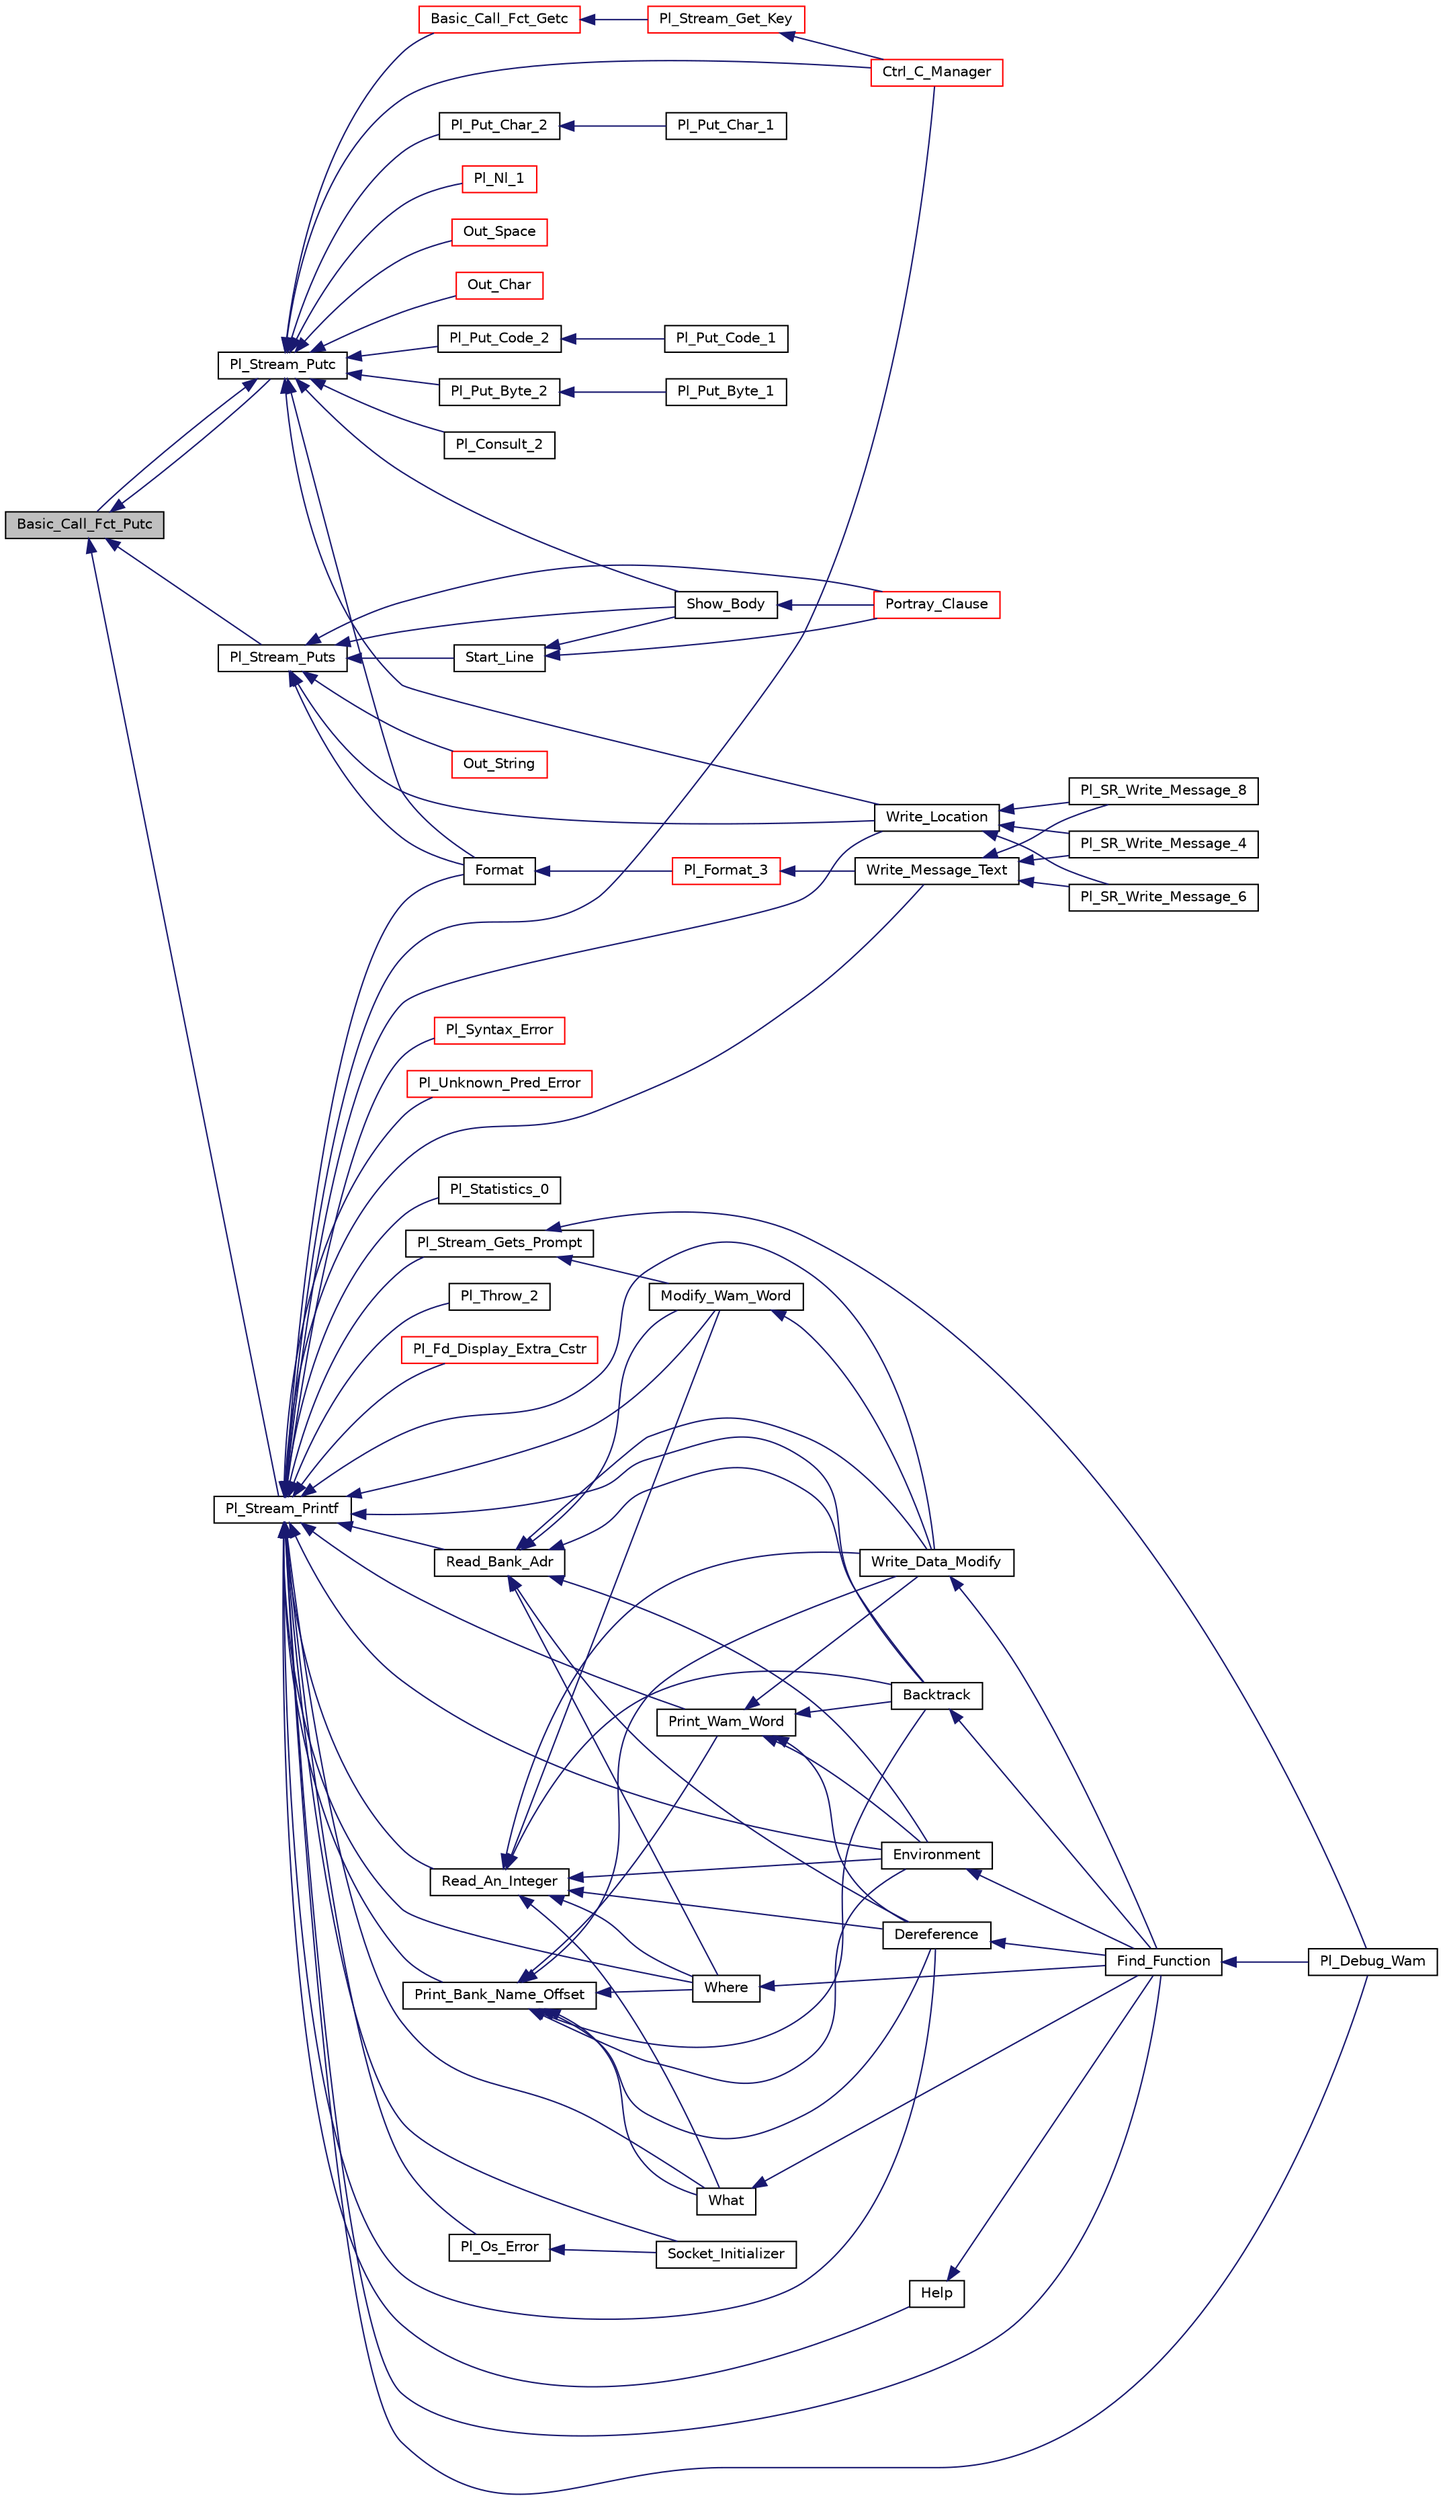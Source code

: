 digraph "Basic_Call_Fct_Putc"
{
  edge [fontname="Helvetica",fontsize="10",labelfontname="Helvetica",labelfontsize="10"];
  node [fontname="Helvetica",fontsize="10",shape=record];
  rankdir="LR";
  Node1 [label="Basic_Call_Fct_Putc",height=0.2,width=0.4,color="black", fillcolor="grey75", style="filled", fontcolor="black"];
  Node1 -> Node2 [dir="back",color="midnightblue",fontsize="10",style="solid",fontname="Helvetica"];
  Node2 [label="Pl_Stream_Putc",height=0.2,width=0.4,color="black", fillcolor="white", style="filled",URL="$stream__supp_8h.html#aaa89ed2e422788cf2648a9228868c1b6"];
  Node2 -> Node3 [dir="back",color="midnightblue",fontsize="10",style="solid",fontname="Helvetica"];
  Node3 [label="Pl_Put_Char_2",height=0.2,width=0.4,color="black", fillcolor="white", style="filled",URL="$char__io__c_8c.html#ad051b45cb87873826494cc35e1f1756f"];
  Node3 -> Node4 [dir="back",color="midnightblue",fontsize="10",style="solid",fontname="Helvetica"];
  Node4 [label="Pl_Put_Char_1",height=0.2,width=0.4,color="black", fillcolor="white", style="filled",URL="$char__io__c_8c.html#a55406b01d7f14bb4203b4207ab0dadd5"];
  Node2 -> Node5 [dir="back",color="midnightblue",fontsize="10",style="solid",fontname="Helvetica"];
  Node5 [label="Pl_Put_Code_2",height=0.2,width=0.4,color="black", fillcolor="white", style="filled",URL="$char__io__c_8c.html#a5b261a1b3c26174644f24a3a2d3eb0d3"];
  Node5 -> Node6 [dir="back",color="midnightblue",fontsize="10",style="solid",fontname="Helvetica"];
  Node6 [label="Pl_Put_Code_1",height=0.2,width=0.4,color="black", fillcolor="white", style="filled",URL="$char__io__c_8c.html#a350d0f03ab1557facda2cf67721ebd5f"];
  Node2 -> Node7 [dir="back",color="midnightblue",fontsize="10",style="solid",fontname="Helvetica"];
  Node7 [label="Pl_Put_Byte_2",height=0.2,width=0.4,color="black", fillcolor="white", style="filled",URL="$char__io__c_8c.html#a2a34e5a6c5fdfc2b59de8501dbc712a2"];
  Node7 -> Node8 [dir="back",color="midnightblue",fontsize="10",style="solid",fontname="Helvetica"];
  Node8 [label="Pl_Put_Byte_1",height=0.2,width=0.4,color="black", fillcolor="white", style="filled",URL="$char__io__c_8c.html#a32c9f0e0953020371fd4a68a02d47431"];
  Node2 -> Node9 [dir="back",color="midnightblue",fontsize="10",style="solid",fontname="Helvetica"];
  Node9 [label="Pl_Consult_2",height=0.2,width=0.4,color="black", fillcolor="white", style="filled",URL="$consult__c_8c.html#a1aeea9f76cdfe478ce18d2262b45f36a"];
  Node2 -> Node10 [dir="back",color="midnightblue",fontsize="10",style="solid",fontname="Helvetica"];
  Node10 [label="Format",height=0.2,width=0.4,color="black", fillcolor="white", style="filled",URL="$format__c_8c.html#aa12dcc50db0f65e767ec82fac2354c1f"];
  Node10 -> Node11 [dir="back",color="midnightblue",fontsize="10",style="solid",fontname="Helvetica"];
  Node11 [label="Pl_Format_3",height=0.2,width=0.4,color="red", fillcolor="white", style="filled",URL="$src__rdr__c_8c.html#a20338d45bcffed5bd8c0b0e854e2df77"];
  Node11 -> Node12 [dir="back",color="midnightblue",fontsize="10",style="solid",fontname="Helvetica"];
  Node12 [label="Write_Message_Text",height=0.2,width=0.4,color="black", fillcolor="white", style="filled",URL="$src__rdr__c_8c.html#a03baa9e62627717422b92fc0bbdd0d60"];
  Node12 -> Node13 [dir="back",color="midnightblue",fontsize="10",style="solid",fontname="Helvetica"];
  Node13 [label="Pl_SR_Write_Message_4",height=0.2,width=0.4,color="black", fillcolor="white", style="filled",URL="$src__rdr__c_8c.html#ac19d7c92d943e88aa23241f71b098719"];
  Node12 -> Node14 [dir="back",color="midnightblue",fontsize="10",style="solid",fontname="Helvetica"];
  Node14 [label="Pl_SR_Write_Message_6",height=0.2,width=0.4,color="black", fillcolor="white", style="filled",URL="$src__rdr__c_8c.html#af2a12d4b1ba2b0c5a576426cfe64cd18"];
  Node12 -> Node15 [dir="back",color="midnightblue",fontsize="10",style="solid",fontname="Helvetica"];
  Node15 [label="Pl_SR_Write_Message_8",height=0.2,width=0.4,color="black", fillcolor="white", style="filled",URL="$src__rdr__c_8c.html#a031ea66c3dc7f9b2784bc9efa2887430"];
  Node2 -> Node16 [dir="back",color="midnightblue",fontsize="10",style="solid",fontname="Helvetica"];
  Node16 [label="Show_Body",height=0.2,width=0.4,color="black", fillcolor="white", style="filled",URL="$pretty__c_8c.html#a5d1df2f621a924879ec37ee702663c46"];
  Node16 -> Node17 [dir="back",color="midnightblue",fontsize="10",style="solid",fontname="Helvetica"];
  Node17 [label="Portray_Clause",height=0.2,width=0.4,color="red", fillcolor="white", style="filled",URL="$pretty__c_8c.html#ad758febdc98ec1a347b52cb65f32d611"];
  Node2 -> Node18 [dir="back",color="midnightblue",fontsize="10",style="solid",fontname="Helvetica"];
  Node18 [label="Write_Location",height=0.2,width=0.4,color="black", fillcolor="white", style="filled",URL="$src__rdr__c_8c.html#a76060b6196147cfc17466a47143c28c8"];
  Node18 -> Node13 [dir="back",color="midnightblue",fontsize="10",style="solid",fontname="Helvetica"];
  Node18 -> Node14 [dir="back",color="midnightblue",fontsize="10",style="solid",fontname="Helvetica"];
  Node18 -> Node15 [dir="back",color="midnightblue",fontsize="10",style="solid",fontname="Helvetica"];
  Node2 -> Node19 [dir="back",color="midnightblue",fontsize="10",style="solid",fontname="Helvetica"];
  Node19 [label="Basic_Call_Fct_Getc",height=0.2,width=0.4,color="red", fillcolor="white", style="filled",URL="$stream__supp_8c.html#a60433157a606a8a781ead4648af6cc87"];
  Node19 -> Node20 [dir="back",color="midnightblue",fontsize="10",style="solid",fontname="Helvetica"];
  Node20 [label="Pl_Stream_Get_Key",height=0.2,width=0.4,color="red", fillcolor="white", style="filled",URL="$stream__supp_8h.html#a26cd9e00963fb491e6fa10c28d707bb0"];
  Node20 -> Node21 [dir="back",color="midnightblue",fontsize="10",style="solid",fontname="Helvetica"];
  Node21 [label="Ctrl_C_Manager",height=0.2,width=0.4,color="red", fillcolor="white", style="filled",URL="$top__level__c_8c.html#ac5412344b34dcaf81d8e802130005f66"];
  Node2 -> Node1 [dir="back",color="midnightblue",fontsize="10",style="solid",fontname="Helvetica"];
  Node2 -> Node21 [dir="back",color="midnightblue",fontsize="10",style="solid",fontname="Helvetica"];
  Node2 -> Node22 [dir="back",color="midnightblue",fontsize="10",style="solid",fontname="Helvetica"];
  Node22 [label="Pl_Nl_1",height=0.2,width=0.4,color="red", fillcolor="white", style="filled",URL="$write__c_8c.html#ad090c4a2132595a8e3c2152ae8187792"];
  Node2 -> Node23 [dir="back",color="midnightblue",fontsize="10",style="solid",fontname="Helvetica"];
  Node23 [label="Out_Space",height=0.2,width=0.4,color="red", fillcolor="white", style="filled",URL="$write__supp_8c.html#a1b8fd4efcb94323a3da3336c022a49d3"];
  Node2 -> Node24 [dir="back",color="midnightblue",fontsize="10",style="solid",fontname="Helvetica"];
  Node24 [label="Out_Char",height=0.2,width=0.4,color="red", fillcolor="white", style="filled",URL="$write__supp_8c.html#a0716e3969018be737068cbe8bb31c568"];
  Node1 -> Node25 [dir="back",color="midnightblue",fontsize="10",style="solid",fontname="Helvetica"];
  Node25 [label="Pl_Stream_Puts",height=0.2,width=0.4,color="black", fillcolor="white", style="filled",URL="$stream__supp_8h.html#a31eee9920a69a51c28e0eac5eb3adedb"];
  Node25 -> Node10 [dir="back",color="midnightblue",fontsize="10",style="solid",fontname="Helvetica"];
  Node25 -> Node17 [dir="back",color="midnightblue",fontsize="10",style="solid",fontname="Helvetica"];
  Node25 -> Node16 [dir="back",color="midnightblue",fontsize="10",style="solid",fontname="Helvetica"];
  Node25 -> Node26 [dir="back",color="midnightblue",fontsize="10",style="solid",fontname="Helvetica"];
  Node26 [label="Start_Line",height=0.2,width=0.4,color="black", fillcolor="white", style="filled",URL="$pretty__c_8c.html#a09c808d9e12c7879475ce99fefed984e"];
  Node26 -> Node17 [dir="back",color="midnightblue",fontsize="10",style="solid",fontname="Helvetica"];
  Node26 -> Node16 [dir="back",color="midnightblue",fontsize="10",style="solid",fontname="Helvetica"];
  Node25 -> Node18 [dir="back",color="midnightblue",fontsize="10",style="solid",fontname="Helvetica"];
  Node25 -> Node27 [dir="back",color="midnightblue",fontsize="10",style="solid",fontname="Helvetica"];
  Node27 [label="Out_String",height=0.2,width=0.4,color="red", fillcolor="white", style="filled",URL="$write__supp_8c.html#acc0f38c1b4b543509fa3dc2161a754d5"];
  Node1 -> Node28 [dir="back",color="midnightblue",fontsize="10",style="solid",fontname="Helvetica"];
  Node28 [label="Pl_Stream_Printf",height=0.2,width=0.4,color="black", fillcolor="white", style="filled",URL="$stream__supp_8h.html#aa0a1fdfbaae9e476151527d87510c0eb"];
  Node28 -> Node29 [dir="back",color="midnightblue",fontsize="10",style="solid",fontname="Helvetica"];
  Node29 [label="Pl_Debug_Wam",height=0.2,width=0.4,color="black", fillcolor="white", style="filled",URL="$debugger__c_8c.html#a11e816a7993314a8e53789bac9a67f53"];
  Node28 -> Node30 [dir="back",color="midnightblue",fontsize="10",style="solid",fontname="Helvetica"];
  Node30 [label="Find_Function",height=0.2,width=0.4,color="black", fillcolor="white", style="filled",URL="$debugger__c_8c.html#ae03520aa896def6dd036699b888bd0ef"];
  Node30 -> Node29 [dir="back",color="midnightblue",fontsize="10",style="solid",fontname="Helvetica"];
  Node28 -> Node31 [dir="back",color="midnightblue",fontsize="10",style="solid",fontname="Helvetica"];
  Node31 [label="Write_Data_Modify",height=0.2,width=0.4,color="black", fillcolor="white", style="filled",URL="$debugger__c_8c.html#acf94b4468a0d9f4b6e103f388bb3cb63"];
  Node31 -> Node30 [dir="back",color="midnightblue",fontsize="10",style="solid",fontname="Helvetica"];
  Node28 -> Node32 [dir="back",color="midnightblue",fontsize="10",style="solid",fontname="Helvetica"];
  Node32 [label="What",height=0.2,width=0.4,color="black", fillcolor="white", style="filled",URL="$debugger__c_8c.html#ae3548d2718c3c51e01cbf3aa9752ce17"];
  Node32 -> Node30 [dir="back",color="midnightblue",fontsize="10",style="solid",fontname="Helvetica"];
  Node28 -> Node33 [dir="back",color="midnightblue",fontsize="10",style="solid",fontname="Helvetica"];
  Node33 [label="Where",height=0.2,width=0.4,color="black", fillcolor="white", style="filled",URL="$debugger__c_8c.html#ad5667d4182005ee143f6b45c617d722a"];
  Node33 -> Node30 [dir="back",color="midnightblue",fontsize="10",style="solid",fontname="Helvetica"];
  Node28 -> Node34 [dir="back",color="midnightblue",fontsize="10",style="solid",fontname="Helvetica"];
  Node34 [label="Dereference",height=0.2,width=0.4,color="black", fillcolor="white", style="filled",URL="$debugger__c_8c.html#a0e3db3f801a6d2dc7012c12e660377d8"];
  Node34 -> Node30 [dir="back",color="midnightblue",fontsize="10",style="solid",fontname="Helvetica"];
  Node28 -> Node35 [dir="back",color="midnightblue",fontsize="10",style="solid",fontname="Helvetica"];
  Node35 [label="Environment",height=0.2,width=0.4,color="black", fillcolor="white", style="filled",URL="$debugger__c_8c.html#a38ce602bd1d5e416f1c2df80fa5de3c3"];
  Node35 -> Node30 [dir="back",color="midnightblue",fontsize="10",style="solid",fontname="Helvetica"];
  Node28 -> Node36 [dir="back",color="midnightblue",fontsize="10",style="solid",fontname="Helvetica"];
  Node36 [label="Backtrack",height=0.2,width=0.4,color="black", fillcolor="white", style="filled",URL="$debugger__c_8c.html#af0c1c2a7e6feb8d41802e2e984dec8e3"];
  Node36 -> Node30 [dir="back",color="midnightblue",fontsize="10",style="solid",fontname="Helvetica"];
  Node28 -> Node37 [dir="back",color="midnightblue",fontsize="10",style="solid",fontname="Helvetica"];
  Node37 [label="Read_Bank_Adr",height=0.2,width=0.4,color="black", fillcolor="white", style="filled",URL="$debugger__c_8c.html#a73b8aac43e8bebe6dfd7f483bf81e055"];
  Node37 -> Node31 [dir="back",color="midnightblue",fontsize="10",style="solid",fontname="Helvetica"];
  Node37 -> Node33 [dir="back",color="midnightblue",fontsize="10",style="solid",fontname="Helvetica"];
  Node37 -> Node34 [dir="back",color="midnightblue",fontsize="10",style="solid",fontname="Helvetica"];
  Node37 -> Node35 [dir="back",color="midnightblue",fontsize="10",style="solid",fontname="Helvetica"];
  Node37 -> Node36 [dir="back",color="midnightblue",fontsize="10",style="solid",fontname="Helvetica"];
  Node37 -> Node38 [dir="back",color="midnightblue",fontsize="10",style="solid",fontname="Helvetica"];
  Node38 [label="Modify_Wam_Word",height=0.2,width=0.4,color="black", fillcolor="white", style="filled",URL="$debugger__c_8c.html#a038a5ba206b2861a848c62b9ec060b65"];
  Node38 -> Node31 [dir="back",color="midnightblue",fontsize="10",style="solid",fontname="Helvetica"];
  Node28 -> Node39 [dir="back",color="midnightblue",fontsize="10",style="solid",fontname="Helvetica"];
  Node39 [label="Read_An_Integer",height=0.2,width=0.4,color="black", fillcolor="white", style="filled",URL="$debugger__c_8c.html#af6a34b4f9c134fff2902d5ce2bf2e325"];
  Node39 -> Node31 [dir="back",color="midnightblue",fontsize="10",style="solid",fontname="Helvetica"];
  Node39 -> Node32 [dir="back",color="midnightblue",fontsize="10",style="solid",fontname="Helvetica"];
  Node39 -> Node33 [dir="back",color="midnightblue",fontsize="10",style="solid",fontname="Helvetica"];
  Node39 -> Node34 [dir="back",color="midnightblue",fontsize="10",style="solid",fontname="Helvetica"];
  Node39 -> Node35 [dir="back",color="midnightblue",fontsize="10",style="solid",fontname="Helvetica"];
  Node39 -> Node36 [dir="back",color="midnightblue",fontsize="10",style="solid",fontname="Helvetica"];
  Node39 -> Node38 [dir="back",color="midnightblue",fontsize="10",style="solid",fontname="Helvetica"];
  Node28 -> Node40 [dir="back",color="midnightblue",fontsize="10",style="solid",fontname="Helvetica"];
  Node40 [label="Print_Bank_Name_Offset",height=0.2,width=0.4,color="black", fillcolor="white", style="filled",URL="$debugger__c_8c.html#a33f88afc672c2184ae3c81f7eefd8687"];
  Node40 -> Node31 [dir="back",color="midnightblue",fontsize="10",style="solid",fontname="Helvetica"];
  Node40 -> Node32 [dir="back",color="midnightblue",fontsize="10",style="solid",fontname="Helvetica"];
  Node40 -> Node33 [dir="back",color="midnightblue",fontsize="10",style="solid",fontname="Helvetica"];
  Node40 -> Node34 [dir="back",color="midnightblue",fontsize="10",style="solid",fontname="Helvetica"];
  Node40 -> Node35 [dir="back",color="midnightblue",fontsize="10",style="solid",fontname="Helvetica"];
  Node40 -> Node36 [dir="back",color="midnightblue",fontsize="10",style="solid",fontname="Helvetica"];
  Node40 -> Node41 [dir="back",color="midnightblue",fontsize="10",style="solid",fontname="Helvetica"];
  Node41 [label="Print_Wam_Word",height=0.2,width=0.4,color="black", fillcolor="white", style="filled",URL="$debugger__c_8c.html#ab01796d096d95adb12edbb39ed14b231"];
  Node41 -> Node31 [dir="back",color="midnightblue",fontsize="10",style="solid",fontname="Helvetica"];
  Node41 -> Node34 [dir="back",color="midnightblue",fontsize="10",style="solid",fontname="Helvetica"];
  Node41 -> Node35 [dir="back",color="midnightblue",fontsize="10",style="solid",fontname="Helvetica"];
  Node41 -> Node36 [dir="back",color="midnightblue",fontsize="10",style="solid",fontname="Helvetica"];
  Node28 -> Node41 [dir="back",color="midnightblue",fontsize="10",style="solid",fontname="Helvetica"];
  Node28 -> Node38 [dir="back",color="midnightblue",fontsize="10",style="solid",fontname="Helvetica"];
  Node28 -> Node42 [dir="back",color="midnightblue",fontsize="10",style="solid",fontname="Helvetica"];
  Node42 [label="Help",height=0.2,width=0.4,color="black", fillcolor="white", style="filled",URL="$debugger__c_8c.html#acf3acb722d514173e8d911e0aaf91fab"];
  Node42 -> Node30 [dir="back",color="midnightblue",fontsize="10",style="solid",fontname="Helvetica"];
  Node28 -> Node43 [dir="back",color="midnightblue",fontsize="10",style="solid",fontname="Helvetica"];
  Node43 [label="Pl_Syntax_Error",height=0.2,width=0.4,color="red", fillcolor="white", style="filled",URL="$error__supp_8h.html#a8bf7bb96d18b2385eb5e549a7fc25ccb"];
  Node28 -> Node44 [dir="back",color="midnightblue",fontsize="10",style="solid",fontname="Helvetica"];
  Node44 [label="Pl_Unknown_Pred_Error",height=0.2,width=0.4,color="red", fillcolor="white", style="filled",URL="$error__supp_8h.html#af6bb192d80e33b33ee3af9741a84fd42"];
  Node28 -> Node45 [dir="back",color="midnightblue",fontsize="10",style="solid",fontname="Helvetica"];
  Node45 [label="Pl_Os_Error",height=0.2,width=0.4,color="black", fillcolor="white", style="filled",URL="$error__supp_8h.html#a76830f502895027f89f5430f7dcdd159"];
  Node45 -> Node46 [dir="back",color="midnightblue",fontsize="10",style="solid",fontname="Helvetica"];
  Node46 [label="Socket_Initializer",height=0.2,width=0.4,color="black", fillcolor="white", style="filled",URL="$sockets__c_8c.html#abb60ff72f0ca874268bb3c7c51cc6e8b"];
  Node28 -> Node10 [dir="back",color="midnightblue",fontsize="10",style="solid",fontname="Helvetica"];
  Node28 -> Node46 [dir="back",color="midnightblue",fontsize="10",style="solid",fontname="Helvetica"];
  Node28 -> Node18 [dir="back",color="midnightblue",fontsize="10",style="solid",fontname="Helvetica"];
  Node28 -> Node12 [dir="back",color="midnightblue",fontsize="10",style="solid",fontname="Helvetica"];
  Node28 -> Node47 [dir="back",color="midnightblue",fontsize="10",style="solid",fontname="Helvetica"];
  Node47 [label="Pl_Statistics_0",height=0.2,width=0.4,color="black", fillcolor="white", style="filled",URL="$stat__c_8c.html#ac3ca75b60c32cebe268f09f6019cebf5"];
  Node28 -> Node48 [dir="back",color="midnightblue",fontsize="10",style="solid",fontname="Helvetica"];
  Node48 [label="Pl_Stream_Gets_Prompt",height=0.2,width=0.4,color="black", fillcolor="white", style="filled",URL="$stream__supp_8h.html#a2f93cffadbbe16ff8c57ac78497b9c14"];
  Node48 -> Node29 [dir="back",color="midnightblue",fontsize="10",style="solid",fontname="Helvetica"];
  Node48 -> Node38 [dir="back",color="midnightblue",fontsize="10",style="solid",fontname="Helvetica"];
  Node28 -> Node49 [dir="back",color="midnightblue",fontsize="10",style="solid",fontname="Helvetica"];
  Node49 [label="Pl_Throw_2",height=0.2,width=0.4,color="black", fillcolor="white", style="filled",URL="$throw__c_8c.html#a289992bfb64c2fad2ccee0d8dbbc7a54"];
  Node28 -> Node21 [dir="back",color="midnightblue",fontsize="10",style="solid",fontname="Helvetica"];
  Node28 -> Node50 [dir="back",color="midnightblue",fontsize="10",style="solid",fontname="Helvetica"];
  Node50 [label="Pl_Fd_Display_Extra_Cstr",height=0.2,width=0.4,color="red", fillcolor="white", style="filled",URL="$fd__inst_8h.html#add219032fa58602f56ac1ba1ce87ac5a"];
}
